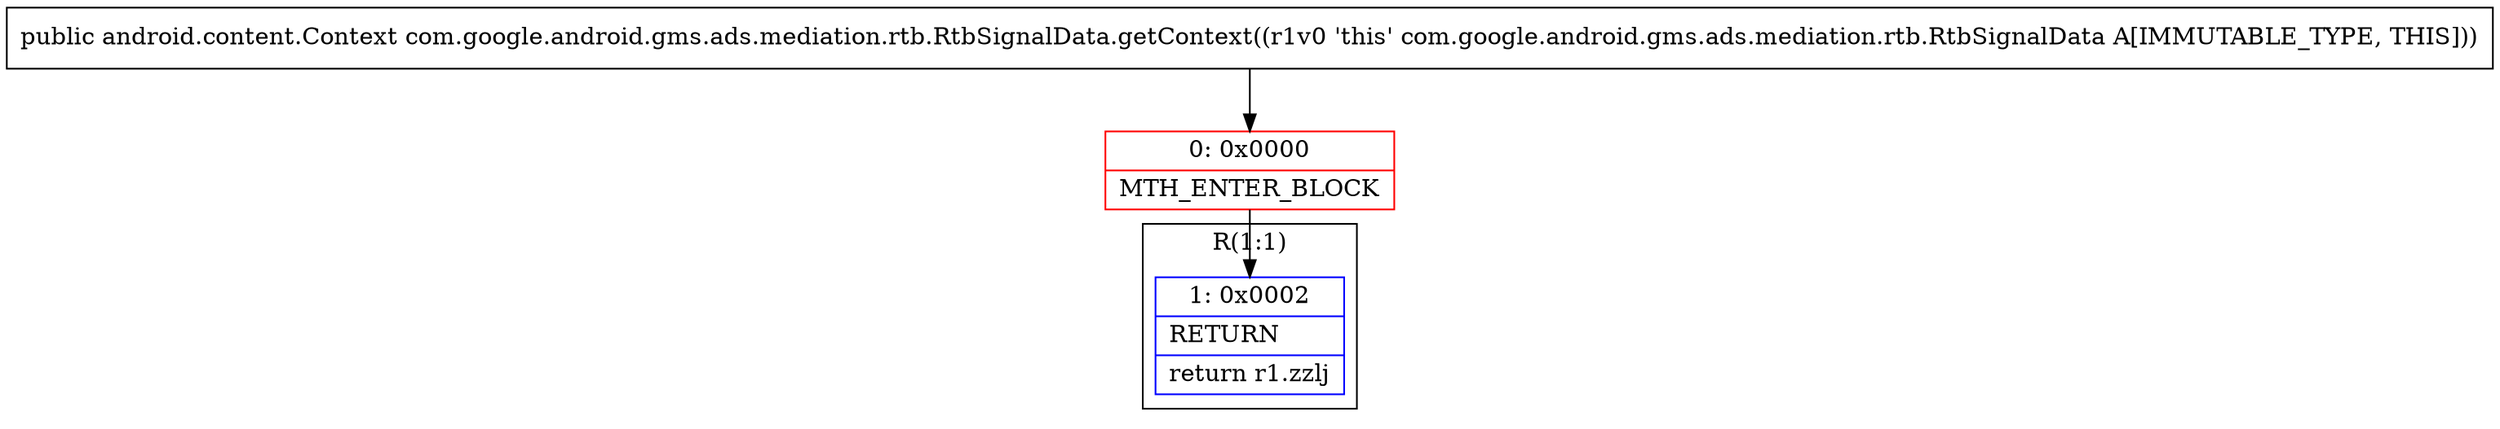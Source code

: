 digraph "CFG forcom.google.android.gms.ads.mediation.rtb.RtbSignalData.getContext()Landroid\/content\/Context;" {
subgraph cluster_Region_1890068931 {
label = "R(1:1)";
node [shape=record,color=blue];
Node_1 [shape=record,label="{1\:\ 0x0002|RETURN\l|return r1.zzlj\l}"];
}
Node_0 [shape=record,color=red,label="{0\:\ 0x0000|MTH_ENTER_BLOCK\l}"];
MethodNode[shape=record,label="{public android.content.Context com.google.android.gms.ads.mediation.rtb.RtbSignalData.getContext((r1v0 'this' com.google.android.gms.ads.mediation.rtb.RtbSignalData A[IMMUTABLE_TYPE, THIS])) }"];
MethodNode -> Node_0;
Node_0 -> Node_1;
}

